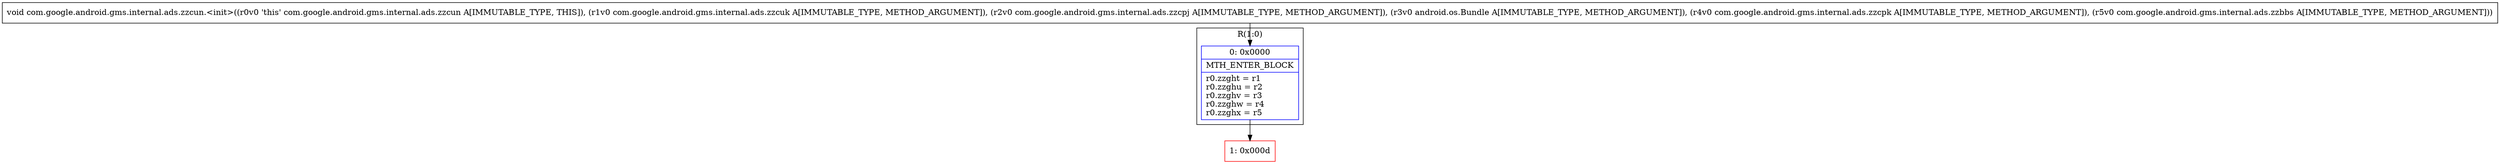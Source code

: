 digraph "CFG forcom.google.android.gms.internal.ads.zzcun.\<init\>(Lcom\/google\/android\/gms\/internal\/ads\/zzcuk;Lcom\/google\/android\/gms\/internal\/ads\/zzcpj;Landroid\/os\/Bundle;Lcom\/google\/android\/gms\/internal\/ads\/zzcpk;Lcom\/google\/android\/gms\/internal\/ads\/zzbbs;)V" {
subgraph cluster_Region_653868920 {
label = "R(1:0)";
node [shape=record,color=blue];
Node_0 [shape=record,label="{0\:\ 0x0000|MTH_ENTER_BLOCK\l|r0.zzght = r1\lr0.zzghu = r2\lr0.zzghv = r3\lr0.zzghw = r4\lr0.zzghx = r5\l}"];
}
Node_1 [shape=record,color=red,label="{1\:\ 0x000d}"];
MethodNode[shape=record,label="{void com.google.android.gms.internal.ads.zzcun.\<init\>((r0v0 'this' com.google.android.gms.internal.ads.zzcun A[IMMUTABLE_TYPE, THIS]), (r1v0 com.google.android.gms.internal.ads.zzcuk A[IMMUTABLE_TYPE, METHOD_ARGUMENT]), (r2v0 com.google.android.gms.internal.ads.zzcpj A[IMMUTABLE_TYPE, METHOD_ARGUMENT]), (r3v0 android.os.Bundle A[IMMUTABLE_TYPE, METHOD_ARGUMENT]), (r4v0 com.google.android.gms.internal.ads.zzcpk A[IMMUTABLE_TYPE, METHOD_ARGUMENT]), (r5v0 com.google.android.gms.internal.ads.zzbbs A[IMMUTABLE_TYPE, METHOD_ARGUMENT])) }"];
MethodNode -> Node_0;
Node_0 -> Node_1;
}

